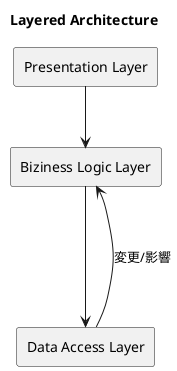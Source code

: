 @startuml Layered Architecture
title Layered Architecture
top to bottom direction

rectangle "Presentation Layer" as PresentationLayer {
}
rectangle "Biziness Logic Layer" as BizinessLogicLayer {
}
rectangle "Data Access Layer" as DataAccessLayer {
}
PresentationLayer --> BizinessLogicLayer
BizinessLogicLayer --> DataAccessLayer
DataAccessLayer ---> BizinessLogicLayer: 変更/影響
@enduml